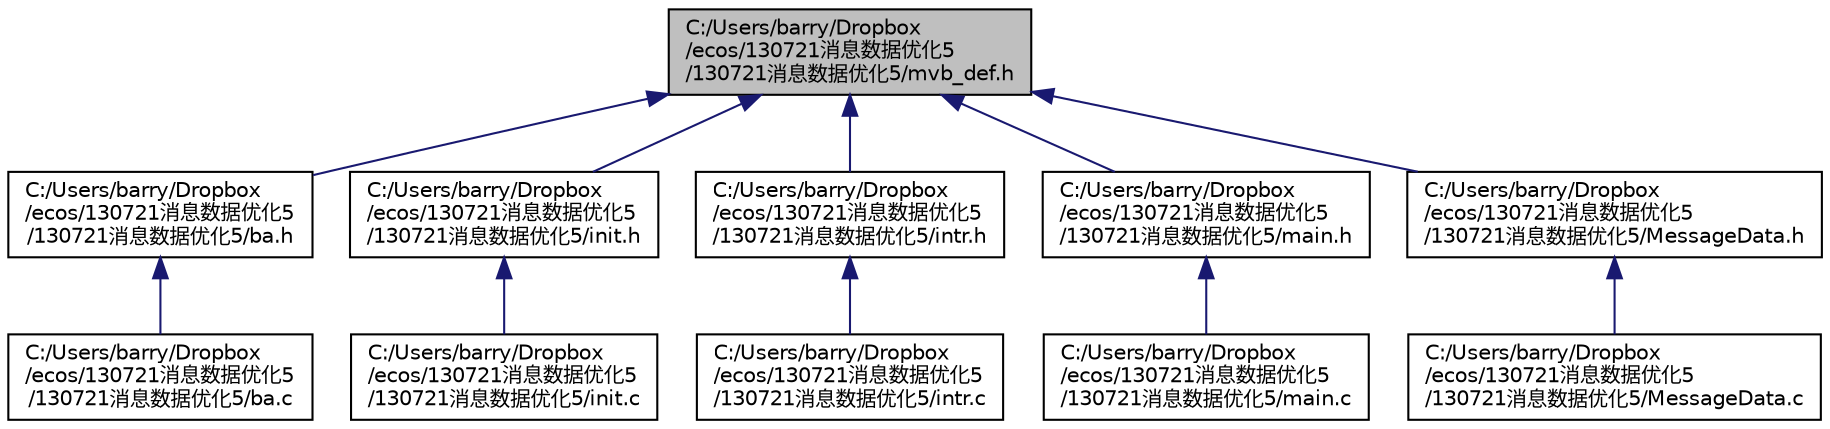 digraph "C:/Users/barry/Dropbox/ecos/130721消息数据优化5/130721消息数据优化5/mvb_def.h"
{
  edge [fontname="Helvetica",fontsize="10",labelfontname="Helvetica",labelfontsize="10"];
  node [fontname="Helvetica",fontsize="10",shape=record];
  Node1 [label="C:/Users/barry/Dropbox\l/ecos/130721消息数据优化5\l/130721消息数据优化5/mvb_def.h",height=0.2,width=0.4,color="black", fillcolor="grey75", style="filled" fontcolor="black"];
  Node1 -> Node2 [dir="back",color="midnightblue",fontsize="10",style="solid",fontname="Helvetica"];
  Node2 [label="C:/Users/barry/Dropbox\l/ecos/130721消息数据优化5\l/130721消息数据优化5/ba.h",height=0.2,width=0.4,color="black", fillcolor="white", style="filled",URL="$ba_8h.html"];
  Node2 -> Node3 [dir="back",color="midnightblue",fontsize="10",style="solid",fontname="Helvetica"];
  Node3 [label="C:/Users/barry/Dropbox\l/ecos/130721消息数据优化5\l/130721消息数据优化5/ba.c",height=0.2,width=0.4,color="black", fillcolor="white", style="filled",URL="$ba_8c.html"];
  Node1 -> Node4 [dir="back",color="midnightblue",fontsize="10",style="solid",fontname="Helvetica"];
  Node4 [label="C:/Users/barry/Dropbox\l/ecos/130721消息数据优化5\l/130721消息数据优化5/init.h",height=0.2,width=0.4,color="black", fillcolor="white", style="filled",URL="$init_8h.html"];
  Node4 -> Node5 [dir="back",color="midnightblue",fontsize="10",style="solid",fontname="Helvetica"];
  Node5 [label="C:/Users/barry/Dropbox\l/ecos/130721消息数据优化5\l/130721消息数据优化5/init.c",height=0.2,width=0.4,color="black", fillcolor="white", style="filled",URL="$init_8c.html"];
  Node1 -> Node6 [dir="back",color="midnightblue",fontsize="10",style="solid",fontname="Helvetica"];
  Node6 [label="C:/Users/barry/Dropbox\l/ecos/130721消息数据优化5\l/130721消息数据优化5/intr.h",height=0.2,width=0.4,color="black", fillcolor="white", style="filled",URL="$intr_8h.html"];
  Node6 -> Node7 [dir="back",color="midnightblue",fontsize="10",style="solid",fontname="Helvetica"];
  Node7 [label="C:/Users/barry/Dropbox\l/ecos/130721消息数据优化5\l/130721消息数据优化5/intr.c",height=0.2,width=0.4,color="black", fillcolor="white", style="filled",URL="$intr_8c.html"];
  Node1 -> Node8 [dir="back",color="midnightblue",fontsize="10",style="solid",fontname="Helvetica"];
  Node8 [label="C:/Users/barry/Dropbox\l/ecos/130721消息数据优化5\l/130721消息数据优化5/main.h",height=0.2,width=0.4,color="black", fillcolor="white", style="filled",URL="$main_8h.html"];
  Node8 -> Node9 [dir="back",color="midnightblue",fontsize="10",style="solid",fontname="Helvetica"];
  Node9 [label="C:/Users/barry/Dropbox\l/ecos/130721消息数据优化5\l/130721消息数据优化5/main.c",height=0.2,width=0.4,color="black", fillcolor="white", style="filled",URL="$main_8c.html"];
  Node1 -> Node10 [dir="back",color="midnightblue",fontsize="10",style="solid",fontname="Helvetica"];
  Node10 [label="C:/Users/barry/Dropbox\l/ecos/130721消息数据优化5\l/130721消息数据优化5/MessageData.h",height=0.2,width=0.4,color="black", fillcolor="white", style="filled",URL="$_message_data_8h.html"];
  Node10 -> Node11 [dir="back",color="midnightblue",fontsize="10",style="solid",fontname="Helvetica"];
  Node11 [label="C:/Users/barry/Dropbox\l/ecos/130721消息数据优化5\l/130721消息数据优化5/MessageData.c",height=0.2,width=0.4,color="black", fillcolor="white", style="filled",URL="$_message_data_8c.html"];
}
